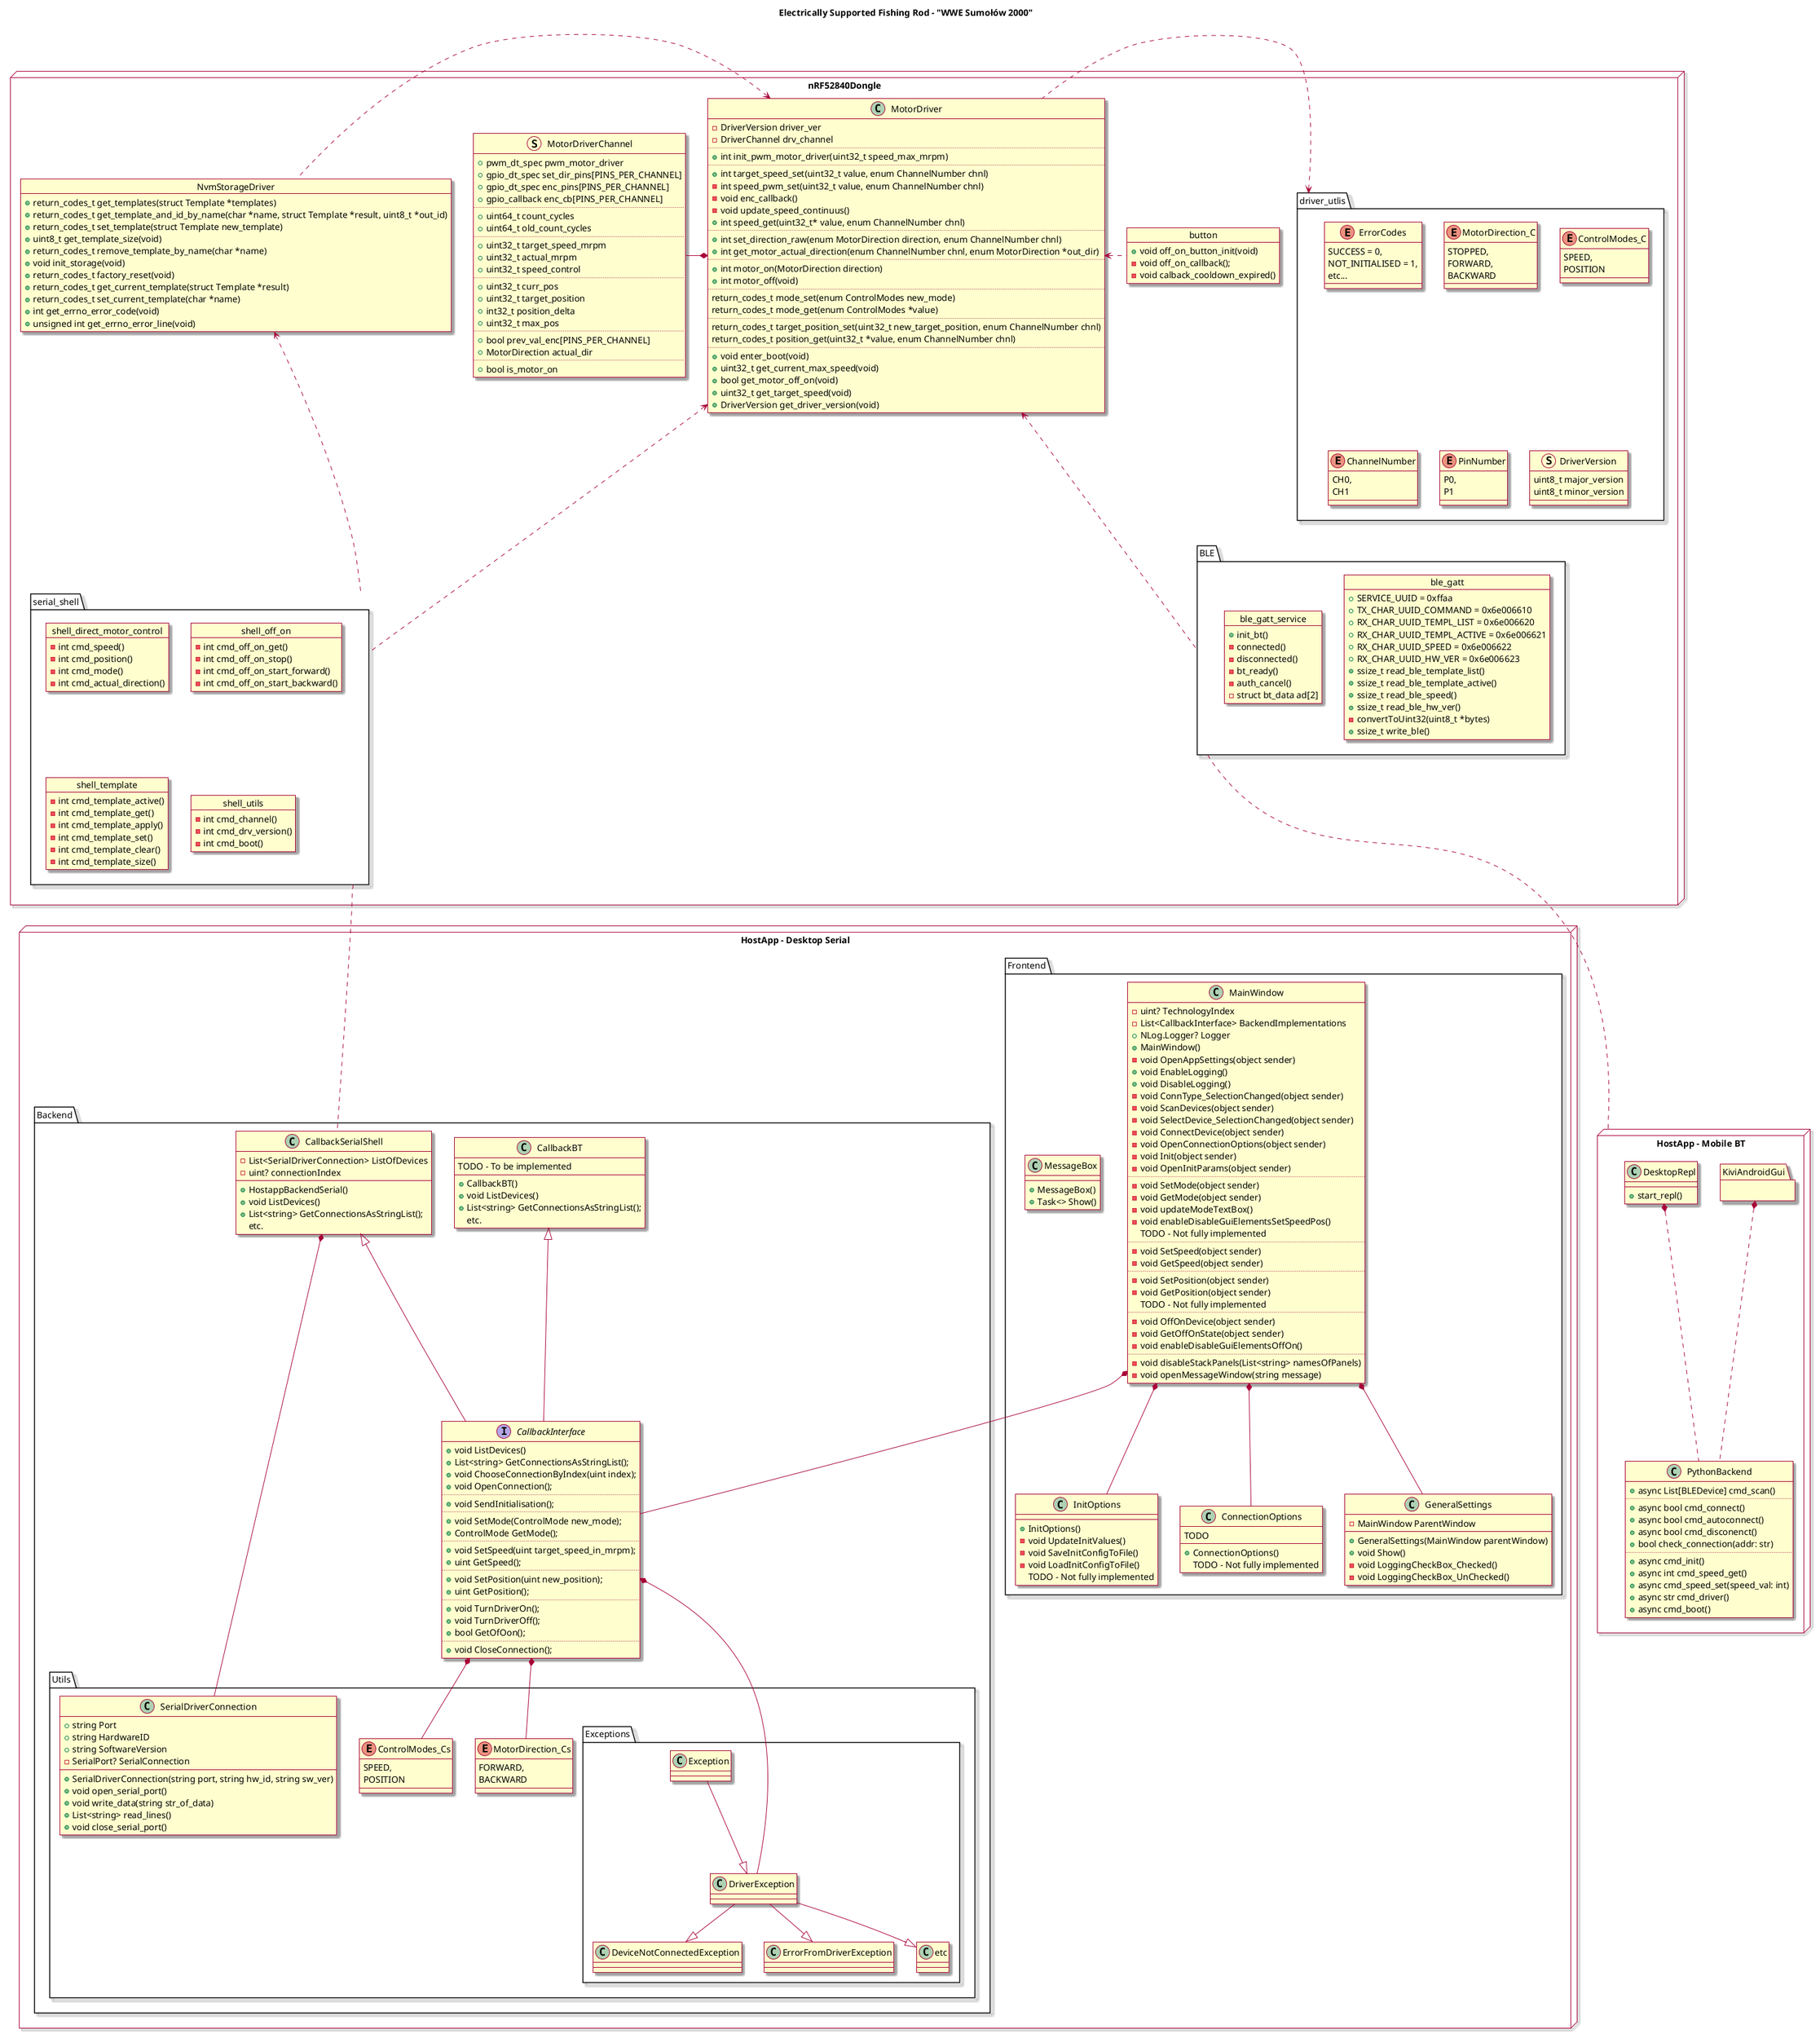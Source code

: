 @startuml WWE
allow_mixing
skin rose

title Electrically Supported Fishing Rod - "WWE Sumołów 2000"

node "HostApp - Desktop Serial" {
  package Frontend{
    class MainWindow {
      - uint? TechnologyIndex
      - List<CallbackInterface> BackendImplementations
      + NLog.Logger? Logger
      + MainWindow()
      - void OpenAppSettings(object sender)
      + void EnableLogging()
      + void DisableLogging()
      - void ConnType_SelectionChanged(object sender)
      - void ScanDevices(object sender)
      - void SelectDevice_SelectionChanged(object sender)
      - void ConnectDevice(object sender)
      - void OpenConnectionOptions(object sender)
      - void Init(object sender)
      - void OpenInitParams(object sender)
      ..
      - void SetMode(object sender)
      - void GetMode(object sender)
      - void updateModeTextBox()
      - void enableDisableGuiElementsSetSpeedPos()
      {method} TODO - Not fully implemented
      ..
      - void SetSpeed(object sender)
      - void GetSpeed(object sender)
      ..
      - void SetPosition(object sender)
      - void GetPosition(object sender)
      {method} TODO - Not fully implemented
      ..
      - void OffOnDevice(object sender)
      - void GetOffOnState(object sender)
      - void enableDisableGuiElementsOffOn()
      ..
      - void disableStackPanels(List<string> namesOfPanels)
      - void openMessageWindow(string message)
    }

    class MessageBox {
      + MessageBox()
      + Task<> Show()
    }

    class InitOptions {
      + InitOptions()
      - void UpdateInitValues()
      - void SaveInitConfigToFile()
      - void LoadInitConfigToFile()
      {method} TODO - Not fully implemented
    }

    class ConnectionOptions {
      +ConnectionOptions()
      TODO
      {method} TODO - Not fully implemented
    }

    class GeneralSettings {
      - MainWindow ParentWindow
      + GeneralSettings(MainWindow parentWindow)
      + void Show()
      - void LoggingCheckBox_Checked()
      - void LoggingCheckBox_UnChecked()
    }
  }

  package Backend{
    class CallbackBT {
      TODO - To be implemented
      + CallbackBT()
      + void ListDevices()
      + List<string> GetConnectionsAsStringList();
       {method} etc.
    }

    class CallbackSerialShell {
      - List<SerialDriverConnection> ListOfDevices
      - uint? connectionIndex
      + HostappBackendSerial()
      + void ListDevices()
      + List<string> GetConnectionsAsStringList();
       {method} etc.
    }

    Interface CallbackInterface {
      + void ListDevices()
      + List<string> GetConnectionsAsStringList();
      + void ChooseConnectionByIndex(uint index);
      + void OpenConnection();
      ..
      + void SendInitialisation();
      ..
      + void SetMode(ControlMode new_mode);
      + ControlMode GetMode();
      ..
      + void SetSpeed(uint target_speed_in_mrpm);
      + uint GetSpeed();
      ..
      + void SetPosition(uint new_position);
      + uint GetPosition();
      ..
      + void TurnDriverOn();
      + void TurnDriverOff();
      + bool GetOfOon();
      ..
      + void CloseConnection();
    }

    package Utils{
      Enum ControlModes_Cs {
        SPEED,
        POSITION
      }

      Enum MotorDirection_Cs{
        FORWARD,
        BACKWARD
      }

      package Exceptions{
        DriverException <|-up- Exception
        class DriverException {
        }

        DeviceNotConnectedException <|-up- DriverException

        class DeviceNotConnectedException  {
        }

        ErrorFromDriverException <|-up- DriverException

        class ErrorFromDriverException  {
        }

        etc <|-up- DriverException

        class etc  {
        }
      }

      class SerialDriverConnection{
        + string Port
        + string HardwareID
        + string SoftwareVersion
        - SerialPort? SerialConnection
        + SerialDriverConnection(string port, string hw_id, string sw_ver)
        + void open_serial_port()
        + void write_data(string str_of_data)
        + List<string> read_lines()
        + void close_serial_port()

      }
    }
  }
}

CallbackBT <|-- CallbackInterface
CallbackSerialShell <|-- CallbackInterface
CallbackInterface  *--  ControlModes_Cs
CallbackInterface  *--  MotorDirection_Cs
CallbackInterface  *--  DriverException

CallbackSerialShell  *--  SerialDriverConnection

MainWindow  *--  CallbackInterface
MainWindow  *--  GeneralSettings
MainWindow  *--  InitOptions
MainWindow  *--  ConnectionOptions

node "HostApp - Mobile BT" {
  package KiviAndroidGui{

  }

  class DesktopRepl{
    + start_repl()
  }

  class PythonBackend{
    + async List[BLEDevice] cmd_scan()
    ..
    + async bool cmd_connect()
    + async bool cmd_autoconnect()
    + async bool cmd_disconenct()
    + bool check_connection(addr: str)
    ..
    + async cmd_init()
    + async int cmd_speed_get()
    + async cmd_speed_set(speed_val: int)
    + async str cmd_driver()
    + async cmd_boot()
  }

  KiviAndroidGui *.down. PythonBackend
  DesktopRepl *.down. PythonBackend
}

node nRF52840Dongle {
  Struct MotorDriverChannel {
    + pwm_dt_spec pwm_motor_driver
    + gpio_dt_spec set_dir_pins[PINS_PER_CHANNEL]
    + gpio_dt_spec enc_pins[PINS_PER_CHANNEL]
    + gpio_callback enc_cb[PINS_PER_CHANNEL]
    ..
    + uint64_t count_cycles
	  + uint64_t old_count_cycles
    ..
    + uint32_t target_speed_mrpm
    + uint32_t actual_mrpm
    + uint32_t speed_control
    ..
    + uint32_t curr_pos
    + uint32_t target_position
    + int32_t position_delta
    + uint32_t max_pos
    ..
    + bool prev_val_enc[PINS_PER_CHANNEL]
    + MotorDirection actual_dir
    ..
    + bool is_motor_on
  }

  MotorDriver *-left- MotorDriverChannel

  object MotorDriver {
    - DriverVersion driver_ver
    - DriverChannel drv_channel
    ..
    + int init_pwm_motor_driver(uint32_t speed_max_mrpm)
    ..
    + int target_speed_set(uint32_t value, enum ChannelNumber chnl)
    - int speed_pwm_set(uint32_t value, enum ChannelNumber chnl)
    - void enc_callback()
    - void update_speed_continuus()
    + int speed_get(uint32_t* value, enum ChannelNumber chnl)
    ..
    + int set_direction_raw(enum MotorDirection direction, enum ChannelNumber chnl)
    + int get_motor_actual_direction(enum ChannelNumber chnl, enum MotorDirection *out_dir)
    ..
    + int motor_on(MotorDirection direction)
    + int motor_off(void)
    ..
    return_codes_t mode_set(enum ControlModes new_mode)
    return_codes_t mode_get(enum ControlModes *value)
    ..
    return_codes_t target_position_set(uint32_t new_target_position, enum ChannelNumber chnl)
    return_codes_t position_get(uint32_t *value, enum ChannelNumber chnl)
    ..
    + void enter_boot(void)
    + uint32_t get_current_max_speed(void)
    + bool get_motor_off_on(void)
    + uint32_t get_target_speed(void)
    + DriverVersion get_driver_version(void)
  }

  object NvmStorageDriver {
    + return_codes_t get_templates(struct Template *templates)
    + return_codes_t get_template_and_id_by_name(char *name, struct Template *result, uint8_t *out_id)
    + return_codes_t set_template(struct Template new_template)
    + uint8_t get_template_size(void)
    + return_codes_t remove_template_by_name(char *name)

    + void init_storage(void)
    + return_codes_t factory_reset(void)

    + return_codes_t get_current_template(struct Template *result)
    + return_codes_t set_current_template(char *name)

    + int get_errno_error_code(void)
    + unsigned int get_errno_error_line(void)
  }

  package serial_shell {
    object shell_direct_motor_control {
      - int cmd_speed()
      - int cmd_position()
      - int cmd_mode()
      - int cmd_actual_direction()
    }

    object shell_off_on {
      - int cmd_off_on_get()
      - int cmd_off_on_stop()
      - int cmd_off_on_start_forward()
      - int cmd_off_on_start_backward()
    }

    object shell_template {
      - int cmd_template_active()
      - int cmd_template_get()
      - int cmd_template_apply()
      - int cmd_template_set()
      - int cmd_template_clear()
      - int cmd_template_size()
    }

    object shell_utils {
      - int cmd_channel()
      - int cmd_drv_version()
      - int cmd_boot()
    }
  }

  package BLE {
    object ble_gatt {
      + SERVICE_UUID = 0xffaa
      + TX_CHAR_UUID_COMMAND = 0x6e006610
      + RX_CHAR_UUID_TEMPL_LIST = 0x6e006620
      + RX_CHAR_UUID_TEMPL_ACTIVE = 0x6e006621
      + RX_CHAR_UUID_SPEED = 0x6e006622
      + RX_CHAR_UUID_HW_VER = 0x6e006623
      + ssize_t read_ble_template_list()
      + ssize_t read_ble_template_active()
      + ssize_t read_ble_speed()
      + ssize_t read_ble_hw_ver()
      - convertToUint32(uint8_t *bytes)
      + ssize_t write_ble()
    }

    object ble_gatt_service {
      + init_bt()
      - connected()
      - disconnected()
      - bt_ready()
      - auth_cancel()
      - struct bt_data ad[2]
    }
  }

  object button {
    + void off_on_button_init(void)
    - void off_on_callback();
    - void calback_cooldown_expired()
  }

  package driver_utlis{
    Enum ErrorCodes{
      SUCCESS = 0,
      NOT_INITIALISED = 1,
      etc...
    }

    Enum MotorDirection_C{
      STOPPED,
      FORWARD,
      BACKWARD
    }

    Enum ControlModes_C {
      SPEED,
      POSITION
    }

    Enum ChannelNumber {
      CH0,
      CH1
    }

    Enum PinNumber {
      P0,
      P1
    }

    Struct DriverVersion {
      uint8_t major_version
      uint8_t minor_version
    }
  }
}



serial_shell .... CallbackSerialShell

BLE .... "HostApp - Mobile BT"

MotorDriver <... serial_shell
MotorDriver <... BLE

NvmStorageDriver <. serial_shell
MotorDriver <. NvmStorageDriver

MotorDriver <. button

driver_utlis <. MotorDriver

@enduml
